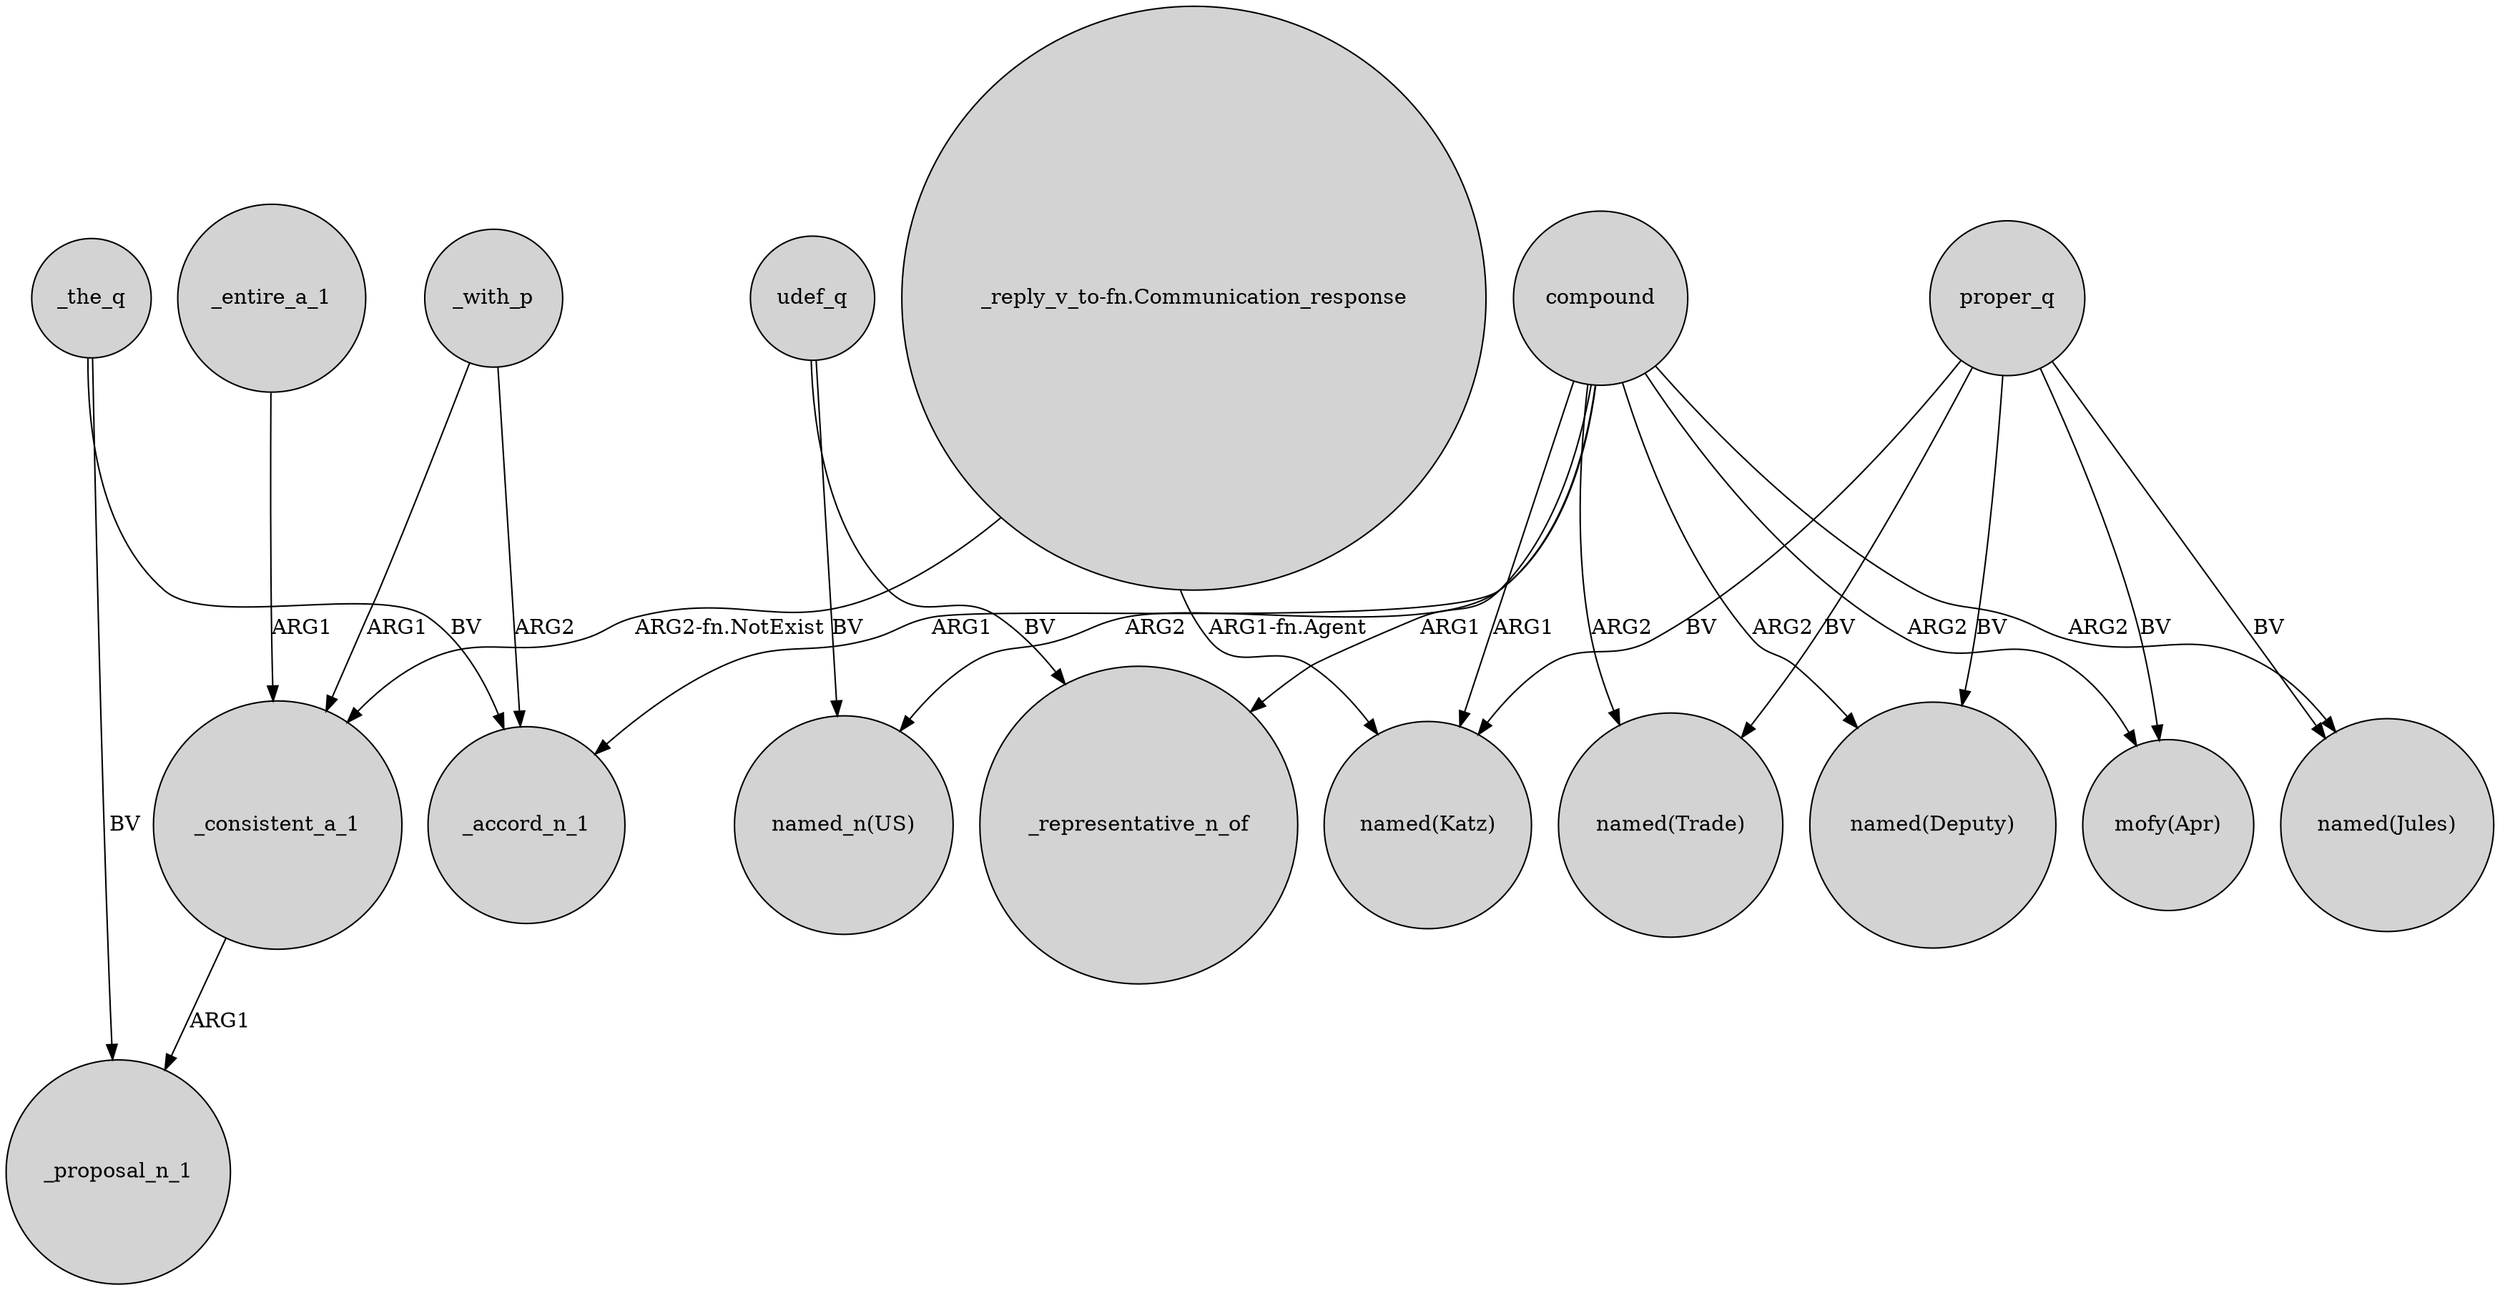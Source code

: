 digraph {
	node [shape=circle style=filled]
	_with_p -> _consistent_a_1 [label=ARG1]
	compound -> _accord_n_1 [label=ARG1]
	_the_q -> _proposal_n_1 [label=BV]
	udef_q -> "named_n(US)" [label=BV]
	compound -> "named(Trade)" [label=ARG2]
	proper_q -> "named(Deputy)" [label=BV]
	"_reply_v_to-fn.Communication_response" -> _consistent_a_1 [label="ARG2-fn.NotExist"]
	compound -> "named(Katz)" [label=ARG1]
	_with_p -> _accord_n_1 [label=ARG2]
	compound -> _representative_n_of [label=ARG1]
	"_reply_v_to-fn.Communication_response" -> "named(Katz)" [label="ARG1-fn.Agent"]
	proper_q -> "named(Trade)" [label=BV]
	udef_q -> _representative_n_of [label=BV]
	proper_q -> "mofy(Apr)" [label=BV]
	compound -> "named_n(US)" [label=ARG2]
	_consistent_a_1 -> _proposal_n_1 [label=ARG1]
	proper_q -> "named(Jules)" [label=BV]
	compound -> "named(Jules)" [label=ARG2]
	proper_q -> "named(Katz)" [label=BV]
	compound -> "mofy(Apr)" [label=ARG2]
	compound -> "named(Deputy)" [label=ARG2]
	_the_q -> _accord_n_1 [label=BV]
	_entire_a_1 -> _consistent_a_1 [label=ARG1]
}
